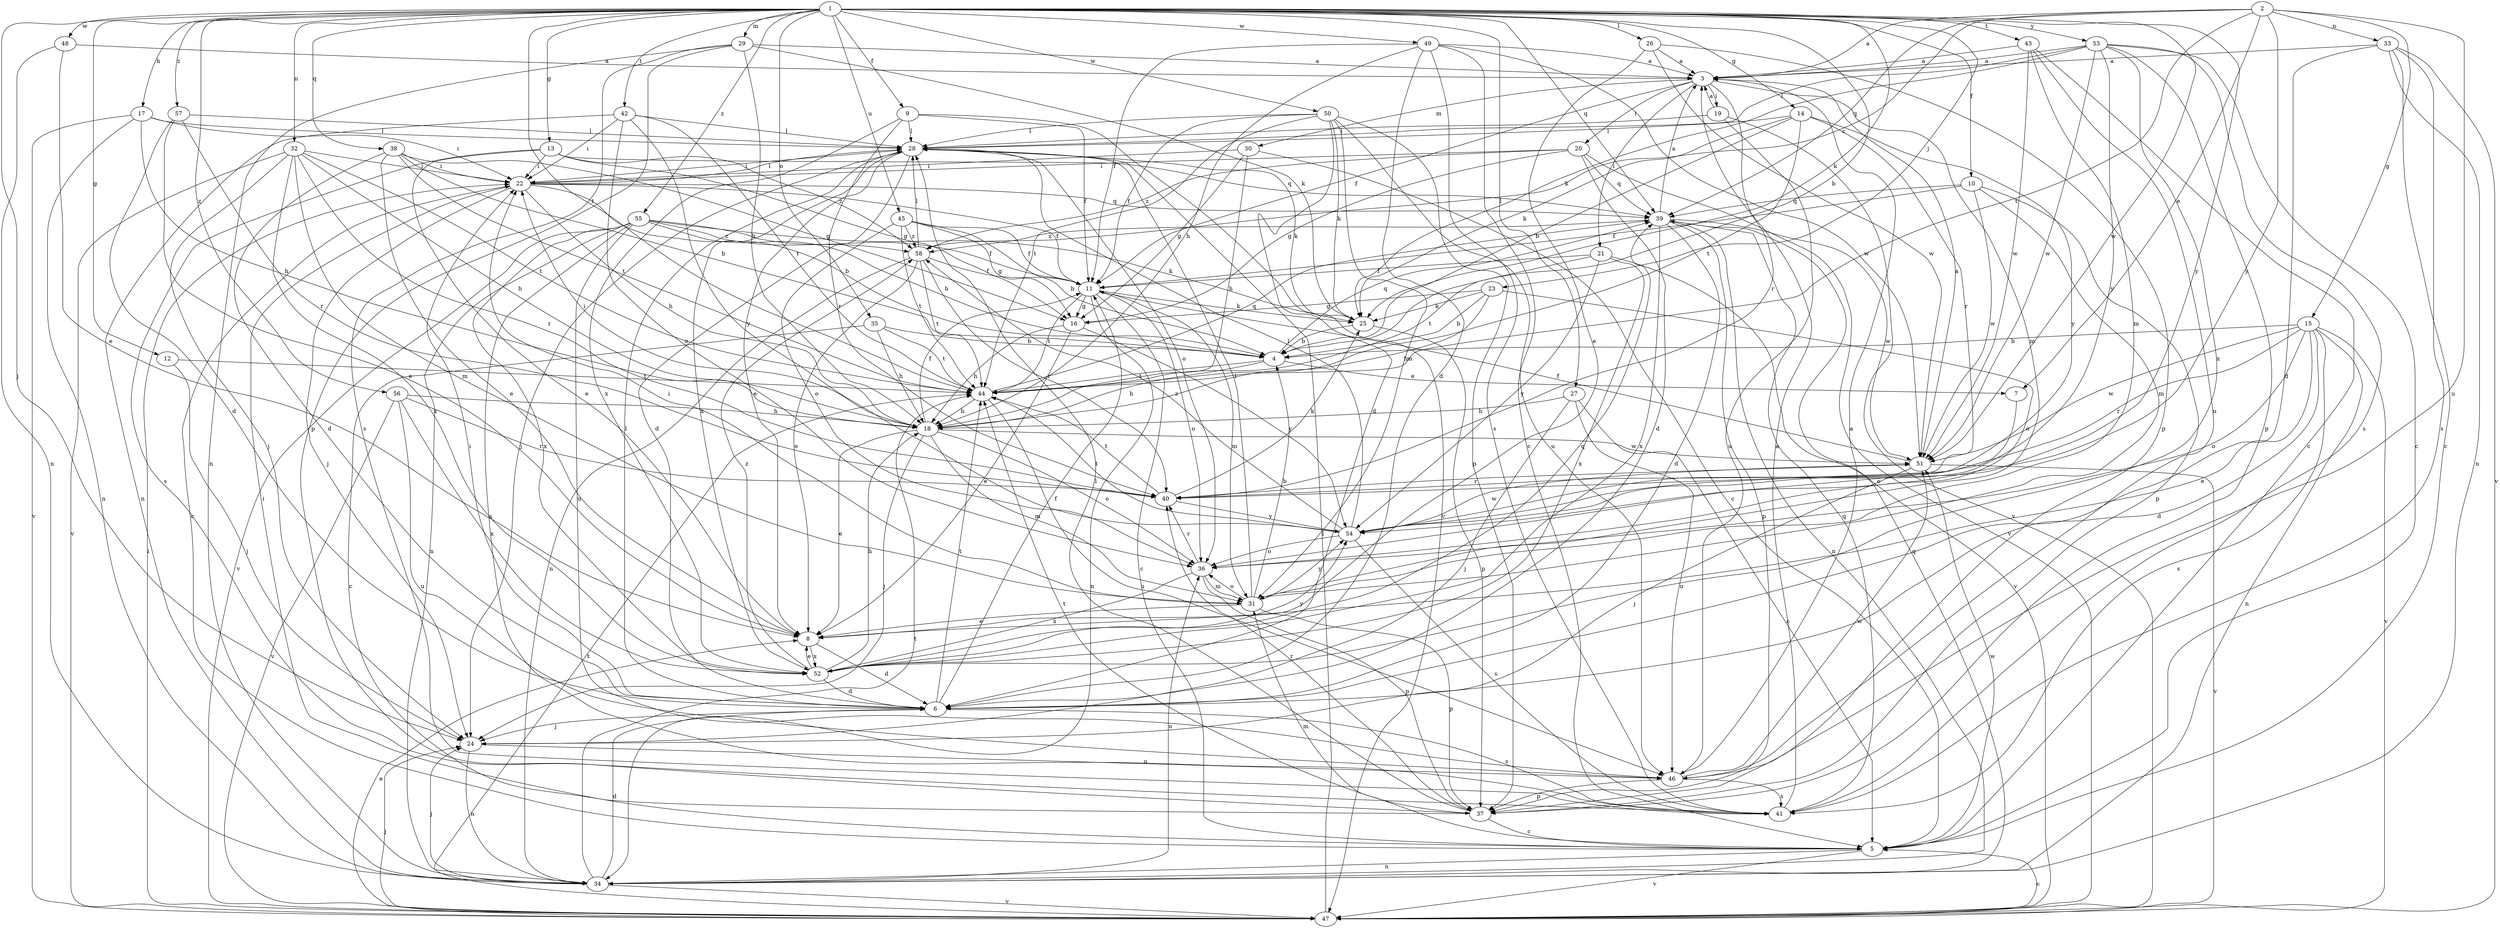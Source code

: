 strict digraph  {
	2 -> 3 [label=a];
	19 -> 3 [label=a];
	26 -> 3 [label=a];
	29 -> 3 [label=a];
	33 -> 3 [label=a];
	39 -> 3 [label=a];
	41 -> 3 [label=a];
	43 -> 3 [label=a];
	46 -> 3 [label=a];
	48 -> 3 [label=a];
	49 -> 3 [label=a];
	51 -> 3 [label=a];
	53 -> 3 [label=a];
	1 -> 4 [label=b];
	14 -> 4 [label=b];
	15 -> 4 [label=b];
	22 -> 4 [label=b];
	23 -> 4 [label=b];
	25 -> 4 [label=b];
	31 -> 4 [label=b];
	35 -> 4 [label=b];
	38 -> 4 [label=b];
	45 -> 4 [label=b];
	55 -> 4 [label=b];
	11 -> 5 [label=c];
	22 -> 5 [label=c];
	27 -> 5 [label=c];
	30 -> 5 [label=c];
	33 -> 5 [label=c];
	35 -> 5 [label=c];
	37 -> 5 [label=c];
	43 -> 5 [label=c];
	47 -> 5 [label=c];
	49 -> 5 [label=c];
	53 -> 5 [label=c];
	8 -> 6 [label=d];
	15 -> 6 [label=d];
	20 -> 6 [label=d];
	28 -> 6 [label=d];
	33 -> 6 [label=d];
	34 -> 6 [label=d];
	38 -> 6 [label=d];
	39 -> 6 [label=d];
	49 -> 6 [label=d];
	50 -> 6 [label=d];
	52 -> 6 [label=d];
	57 -> 6 [label=d];
	2 -> 7 [label=e];
	4 -> 7 [label=e];
	13 -> 8 [label=e];
	15 -> 8 [label=e];
	16 -> 8 [label=e];
	18 -> 8 [label=e];
	26 -> 8 [label=e];
	28 -> 8 [label=e];
	31 -> 8 [label=e];
	38 -> 8 [label=e];
	47 -> 8 [label=e];
	48 -> 8 [label=e];
	52 -> 8 [label=e];
	57 -> 8 [label=e];
	58 -> 8 [label=e];
	1 -> 9 [label=f];
	1 -> 10 [label=f];
	3 -> 11 [label=f];
	6 -> 11 [label=f];
	9 -> 11 [label=f];
	10 -> 11 [label=f];
	18 -> 11 [label=f];
	21 -> 11 [label=f];
	22 -> 11 [label=f];
	45 -> 11 [label=f];
	49 -> 11 [label=f];
	50 -> 11 [label=f];
	51 -> 11 [label=f];
	55 -> 11 [label=f];
	58 -> 11 [label=f];
	1 -> 12 [label=g];
	1 -> 13 [label=g];
	1 -> 14 [label=g];
	2 -> 15 [label=g];
	11 -> 16 [label=g];
	13 -> 16 [label=g];
	20 -> 16 [label=g];
	23 -> 16 [label=g];
	30 -> 16 [label=g];
	38 -> 16 [label=g];
	45 -> 16 [label=g];
	1 -> 17 [label=h];
	4 -> 18 [label=h];
	16 -> 18 [label=h];
	17 -> 18 [label=h];
	22 -> 18 [label=h];
	23 -> 18 [label=h];
	27 -> 18 [label=h];
	29 -> 18 [label=h];
	30 -> 18 [label=h];
	32 -> 18 [label=h];
	35 -> 18 [label=h];
	44 -> 18 [label=h];
	49 -> 18 [label=h];
	52 -> 18 [label=h];
	56 -> 18 [label=h];
	3 -> 19 [label=i];
	3 -> 20 [label=i];
	3 -> 21 [label=i];
	6 -> 22 [label=i];
	13 -> 22 [label=i];
	17 -> 22 [label=i];
	18 -> 22 [label=i];
	20 -> 22 [label=i];
	28 -> 22 [label=i];
	30 -> 22 [label=i];
	31 -> 22 [label=i];
	32 -> 22 [label=i];
	37 -> 22 [label=i];
	38 -> 22 [label=i];
	42 -> 22 [label=i];
	47 -> 22 [label=i];
	1 -> 23 [label=j];
	1 -> 24 [label=j];
	6 -> 24 [label=j];
	12 -> 24 [label=j];
	18 -> 24 [label=j];
	22 -> 24 [label=j];
	27 -> 24 [label=j];
	28 -> 24 [label=j];
	32 -> 24 [label=j];
	34 -> 24 [label=j];
	47 -> 24 [label=j];
	51 -> 24 [label=j];
	1 -> 25 [label=k];
	11 -> 25 [label=k];
	14 -> 25 [label=k];
	23 -> 25 [label=k];
	28 -> 25 [label=k];
	29 -> 25 [label=k];
	40 -> 25 [label=k];
	50 -> 25 [label=k];
	53 -> 25 [label=k];
	55 -> 25 [label=k];
	1 -> 26 [label=l];
	1 -> 27 [label=l];
	6 -> 28 [label=l];
	9 -> 28 [label=l];
	14 -> 28 [label=l];
	17 -> 28 [label=l];
	19 -> 28 [label=l];
	22 -> 28 [label=l];
	31 -> 28 [label=l];
	37 -> 28 [label=l];
	42 -> 28 [label=l];
	47 -> 28 [label=l];
	50 -> 28 [label=l];
	53 -> 28 [label=l];
	54 -> 28 [label=l];
	57 -> 28 [label=l];
	58 -> 28 [label=l];
	1 -> 29 [label=m];
	3 -> 30 [label=m];
	3 -> 31 [label=m];
	5 -> 31 [label=m];
	10 -> 31 [label=m];
	11 -> 31 [label=m];
	18 -> 31 [label=m];
	32 -> 31 [label=m];
	36 -> 31 [label=m];
	43 -> 31 [label=m];
	50 -> 31 [label=m];
	1 -> 32 [label=n];
	2 -> 33 [label=n];
	5 -> 34 [label=n];
	11 -> 34 [label=n];
	15 -> 34 [label=n];
	17 -> 34 [label=n];
	24 -> 34 [label=n];
	29 -> 34 [label=n];
	33 -> 34 [label=n];
	39 -> 34 [label=n];
	42 -> 34 [label=n];
	48 -> 34 [label=n];
	55 -> 34 [label=n];
	58 -> 34 [label=n];
	1 -> 35 [label=o];
	7 -> 36 [label=o];
	11 -> 36 [label=o];
	15 -> 36 [label=o];
	18 -> 36 [label=o];
	23 -> 36 [label=o];
	28 -> 36 [label=o];
	31 -> 36 [label=o];
	34 -> 36 [label=o];
	42 -> 36 [label=o];
	45 -> 36 [label=o];
	54 -> 36 [label=o];
	10 -> 37 [label=p];
	25 -> 37 [label=p];
	26 -> 37 [label=p];
	29 -> 37 [label=p];
	31 -> 37 [label=p];
	36 -> 37 [label=p];
	39 -> 37 [label=p];
	46 -> 37 [label=p];
	50 -> 37 [label=p];
	53 -> 37 [label=p];
	1 -> 38 [label=q];
	1 -> 39 [label=q];
	2 -> 39 [label=q];
	4 -> 39 [label=q];
	10 -> 39 [label=q];
	13 -> 39 [label=q];
	20 -> 39 [label=q];
	22 -> 39 [label=q];
	34 -> 39 [label=q];
	41 -> 39 [label=q];
	44 -> 39 [label=q];
	52 -> 39 [label=q];
	3 -> 40 [label=r];
	9 -> 40 [label=r];
	14 -> 40 [label=r];
	15 -> 40 [label=r];
	32 -> 40 [label=r];
	36 -> 40 [label=r];
	37 -> 40 [label=r];
	51 -> 40 [label=r];
	56 -> 40 [label=r];
	57 -> 40 [label=r];
	58 -> 40 [label=r];
	6 -> 41 [label=s];
	13 -> 41 [label=s];
	15 -> 41 [label=s];
	29 -> 41 [label=s];
	33 -> 41 [label=s];
	46 -> 41 [label=s];
	49 -> 41 [label=s];
	53 -> 41 [label=s];
	54 -> 41 [label=s];
	55 -> 41 [label=s];
	1 -> 42 [label=t];
	1 -> 43 [label=t];
	1 -> 44 [label=t];
	2 -> 44 [label=t];
	4 -> 44 [label=t];
	6 -> 44 [label=t];
	11 -> 44 [label=t];
	12 -> 44 [label=t];
	14 -> 44 [label=t];
	21 -> 44 [label=t];
	32 -> 44 [label=t];
	34 -> 44 [label=t];
	35 -> 44 [label=t];
	37 -> 44 [label=t];
	38 -> 44 [label=t];
	40 -> 44 [label=t];
	42 -> 44 [label=t];
	45 -> 44 [label=t];
	47 -> 44 [label=t];
	50 -> 44 [label=t];
	54 -> 44 [label=t];
	58 -> 44 [label=t];
	1 -> 45 [label=u];
	2 -> 46 [label=u];
	19 -> 46 [label=u];
	24 -> 46 [label=u];
	27 -> 46 [label=u];
	43 -> 46 [label=u];
	44 -> 46 [label=u];
	50 -> 46 [label=u];
	55 -> 46 [label=u];
	56 -> 46 [label=u];
	5 -> 47 [label=v];
	9 -> 47 [label=v];
	15 -> 47 [label=v];
	17 -> 47 [label=v];
	19 -> 47 [label=v];
	20 -> 47 [label=v];
	21 -> 47 [label=v];
	32 -> 47 [label=v];
	33 -> 47 [label=v];
	34 -> 47 [label=v];
	51 -> 47 [label=v];
	55 -> 47 [label=v];
	56 -> 47 [label=v];
	1 -> 48 [label=w];
	1 -> 49 [label=w];
	1 -> 50 [label=w];
	1 -> 51 [label=w];
	5 -> 51 [label=w];
	10 -> 51 [label=w];
	15 -> 51 [label=w];
	18 -> 51 [label=w];
	26 -> 51 [label=w];
	39 -> 51 [label=w];
	43 -> 51 [label=w];
	46 -> 51 [label=w];
	49 -> 51 [label=w];
	53 -> 51 [label=w];
	54 -> 51 [label=w];
	8 -> 52 [label=x];
	9 -> 52 [label=x];
	21 -> 52 [label=x];
	28 -> 52 [label=x];
	32 -> 52 [label=x];
	36 -> 52 [label=x];
	39 -> 52 [label=x];
	53 -> 52 [label=x];
	55 -> 52 [label=x];
	56 -> 52 [label=x];
	1 -> 53 [label=y];
	1 -> 54 [label=y];
	2 -> 54 [label=y];
	14 -> 54 [label=y];
	16 -> 54 [label=y];
	21 -> 54 [label=y];
	31 -> 54 [label=y];
	40 -> 54 [label=y];
	42 -> 54 [label=y];
	52 -> 54 [label=y];
	53 -> 54 [label=y];
	1 -> 55 [label=z];
	1 -> 56 [label=z];
	1 -> 57 [label=z];
	2 -> 58 [label=z];
	13 -> 58 [label=z];
	20 -> 58 [label=z];
	39 -> 58 [label=z];
	45 -> 58 [label=z];
	52 -> 58 [label=z];
	54 -> 58 [label=z];
	55 -> 58 [label=z];
}
